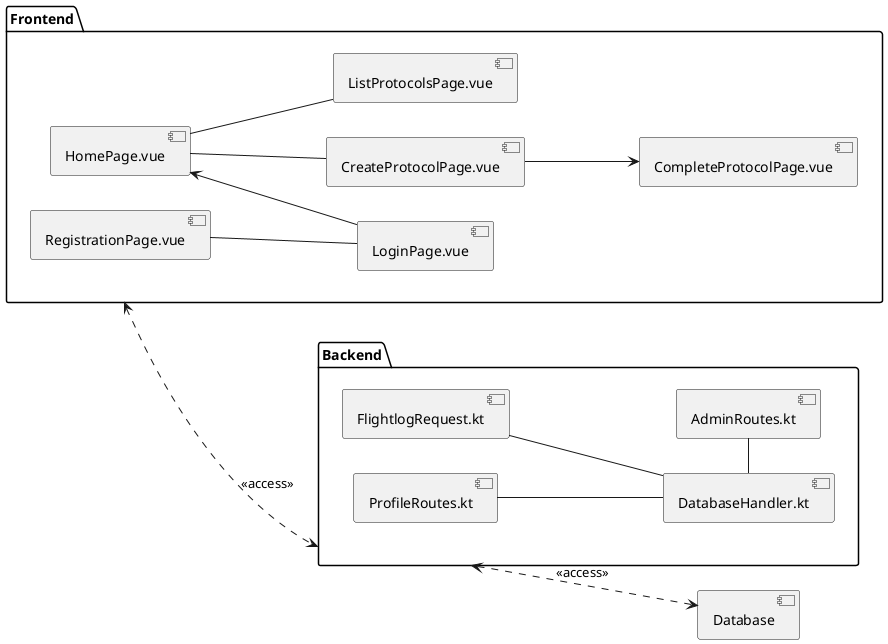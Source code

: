 @startuml
left to right direction
    package "Frontend" {
        [RegistrationPage.vue] -d- [LoginPage.vue]
        [LoginPage.vue] -u-> [HomePage.vue]
        [HomePage.vue] -d- [CreateProtocolPage.vue]
        [CreateProtocolPage.vue] -d-> [CompleteProtocolPage.vue]
        [HomePage.vue] -d- [ListProtocolsPage.vue]
    }
    Frontend <..> Backend: <<access>>

    package "Backend" {
        [FlightlogRequest.kt] -d- [DatabaseHandler.kt]
        [ProfileRoutes.kt] -d- [DatabaseHandler.kt]
        [AdminRoutes.kt] -l- [DatabaseHandler.kt]
        [DatabaseHandler.kt]
    }
    [Database] <.u.> Backend: <<access>>
@enduml